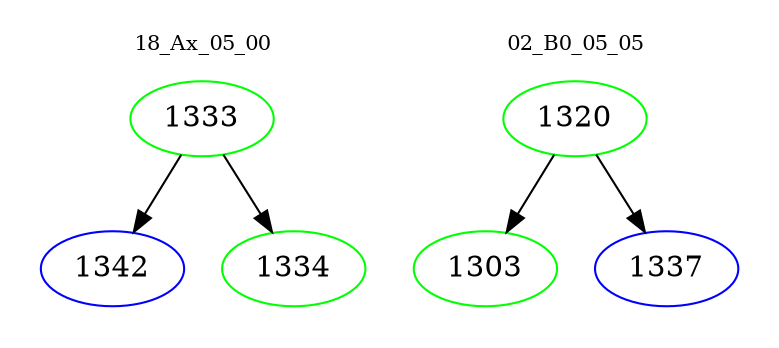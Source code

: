 digraph{
subgraph cluster_0 {
color = white
label = "18_Ax_05_00";
fontsize=10;
T0_1333 [label="1333", color="green"]
T0_1333 -> T0_1342 [color="black"]
T0_1342 [label="1342", color="blue"]
T0_1333 -> T0_1334 [color="black"]
T0_1334 [label="1334", color="green"]
}
subgraph cluster_1 {
color = white
label = "02_B0_05_05";
fontsize=10;
T1_1320 [label="1320", color="green"]
T1_1320 -> T1_1303 [color="black"]
T1_1303 [label="1303", color="green"]
T1_1320 -> T1_1337 [color="black"]
T1_1337 [label="1337", color="blue"]
}
}

